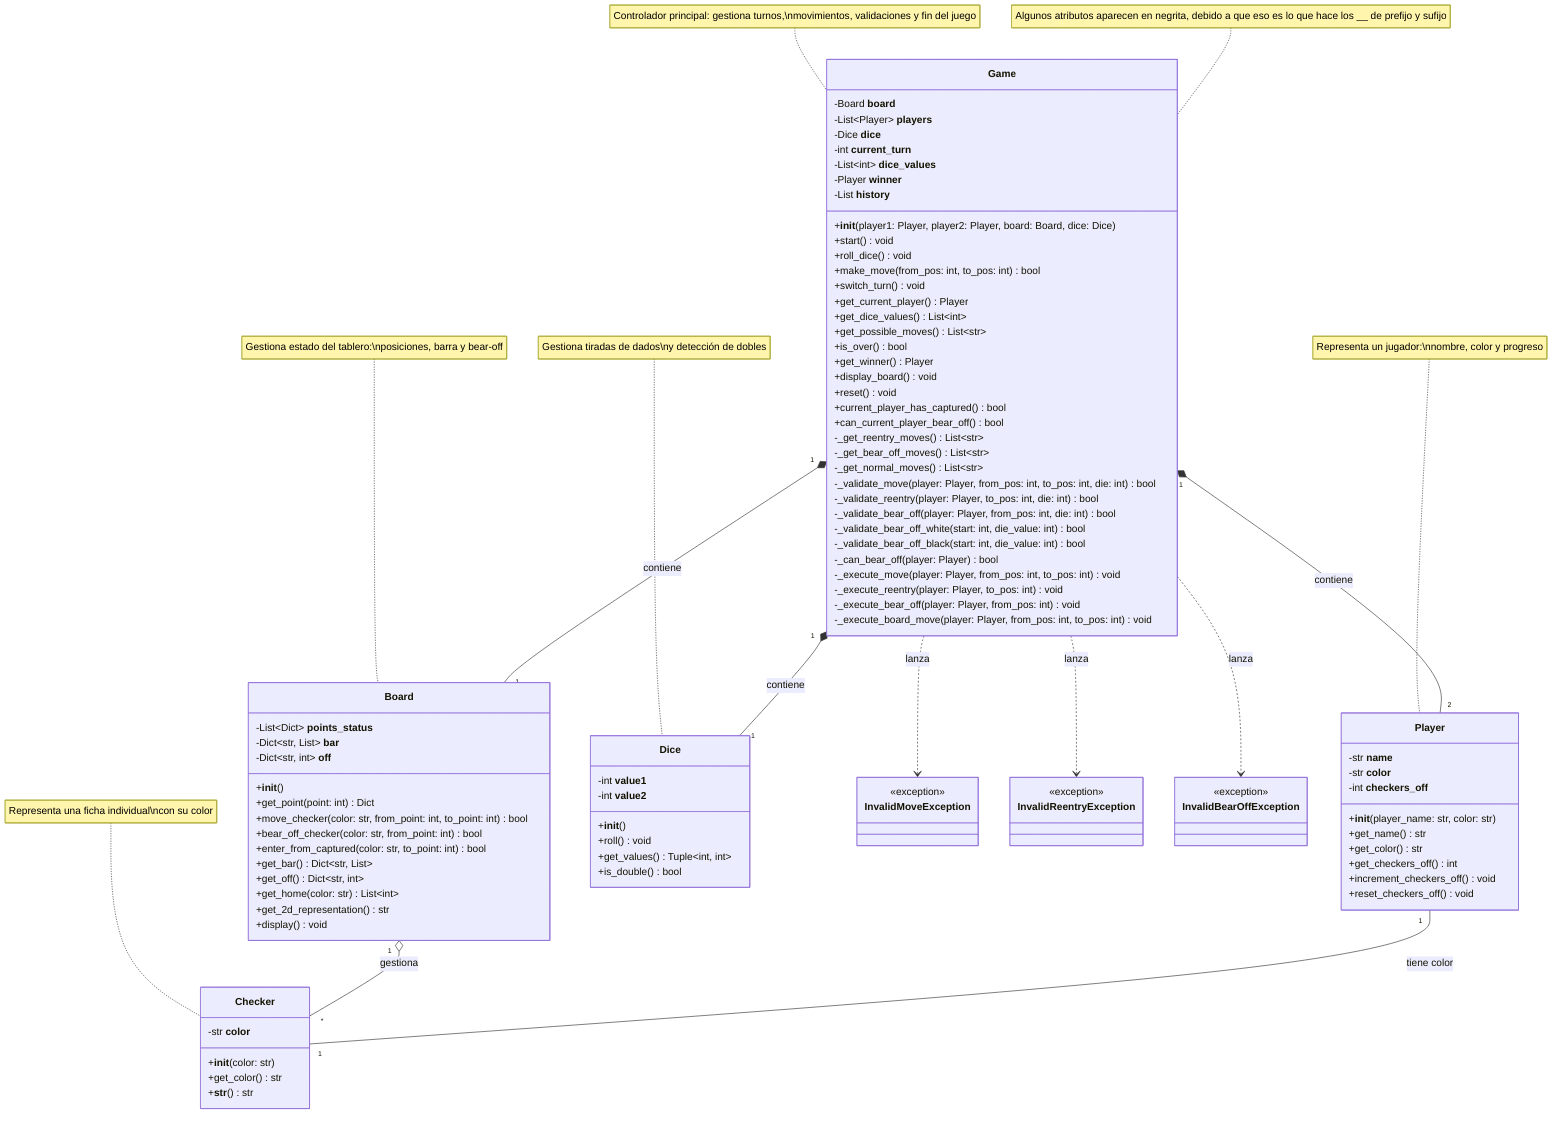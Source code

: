 classDiagram
    %% Clase Game - Controlador principal del juego
    class Game {
        -Board __board__
        -List~Player~ __players__
        -Dice __dice__
        -int __current_turn__
        -List~int~ __dice_values__
        -Player __winner__
        -List __history__
        +__init__(player1: Player, player2: Player, board: Board, dice: Dice)
        +start() void
        +roll_dice() void
        +make_move(from_pos: int, to_pos: int) bool
        +switch_turn() void
        +get_current_player() Player
        +get_dice_values() List~int~
        +get_possible_moves() List~str~
        +is_over() bool
        +get_winner() Player
        +display_board() void
        +reset() void
        +current_player_has_captured() bool
        +can_current_player_bear_off() bool
        -_get_reentry_moves() List~str~
        -_get_bear_off_moves() List~str~
        -_get_normal_moves() List~str~
        -_validate_move(player: Player, from_pos: int, to_pos: int, die: int) bool
        -_validate_reentry(player: Player, to_pos: int, die: int) bool
        -_validate_bear_off(player: Player, from_pos: int, die: int) bool
        -_validate_bear_off_white(start: int, die_value: int) bool
        -_validate_bear_off_black(start: int, die_value: int) bool
        -_can_bear_off(player: Player) bool
        -_execute_move(player: Player, from_pos: int, to_pos: int) void
        -_execute_reentry(player: Player, to_pos: int) void
        -_execute_bear_off(player: Player, from_pos: int) void
        -_execute_board_move(player: Player, from_pos: int, to_pos: int) void
    }

    %% Clase Board - Representa el tablero
    class Board {
        -List~Dict~ __points_status__
        -Dict~str, List~ __bar__
        -Dict~str, int~ __off__
        +__init__()
        +get_point(point: int) Dict
        +move_checker(color: str, from_point: int, to_point: int) bool
        +bear_off_checker(color: str, from_point: int) bool
        +enter_from_captured(color: str, to_point: int) bool
        +get_bar() Dict~str, List~
        +get_off() Dict~str, int~
        +get_home(color: str) List~int~
        +get_2d_representation() str
        +display() void
    }

    %% Clase Player - Representa un jugador
    class Player {
        -str __name__
        -str __color__
        -int __checkers_off__
        +__init__(player_name: str, color: str)
        +get_name() str
        +get_color() str
        +get_checkers_off() int
        +increment_checkers_off() void
        +reset_checkers_off() void
    }

    %% Clase Dice - Representa los dados
    class Dice {
        -int __value1__
        -int __value2__
        +__init__()
        +roll() void
        +get_values() Tuple~int, int~
        +is_double() bool
    }

    %% Clase Checker - Representa una ficha
    class Checker {
        -str __color__
        +__init__(color: str)
        +get_color() str
        +__str__() str
    }

    %% Enumeraciones de excepciones personalizadas
    class InvalidMoveException {
        <<exception>>
    }

    class InvalidReentryException {
        <<exception>>
    }

    class InvalidBearOffException {
        <<exception>>
    }

    %% Relaciones de composición y agregación
    Game "1" *-- "1" Board : contiene
    Game "1" *-- "2" Player : contiene
    Game "1" *-- "1" Dice : contiene
    Board "1" o-- "*" Checker : gestiona
    Player "1" -- "1" Checker : tiene color

    %% Relaciones de uso (dependencias)
    Game ..> InvalidMoveException : lanza
    Game ..> InvalidReentryException : lanza
    Game ..> InvalidBearOffException : lanza

    %% Notas sobre responsabilidades
    note for Game "Controlador principal: gestiona turnos,\nmovimientos, validaciones y fin del juego"
    note for Board "Gestiona estado del tablero:\nposiciones, barra y bear-off"
    note for Player "Representa un jugador:\nnombre, color y progreso"
    note for Dice "Gestiona tiradas de dados\ny detección de dobles"
    note for Checker "Representa una ficha individual\ncon su color"
    note for Game "Algunos atributos aparecen en negrita, debido a que eso es lo que hace los __ de prefijo y sufijo"